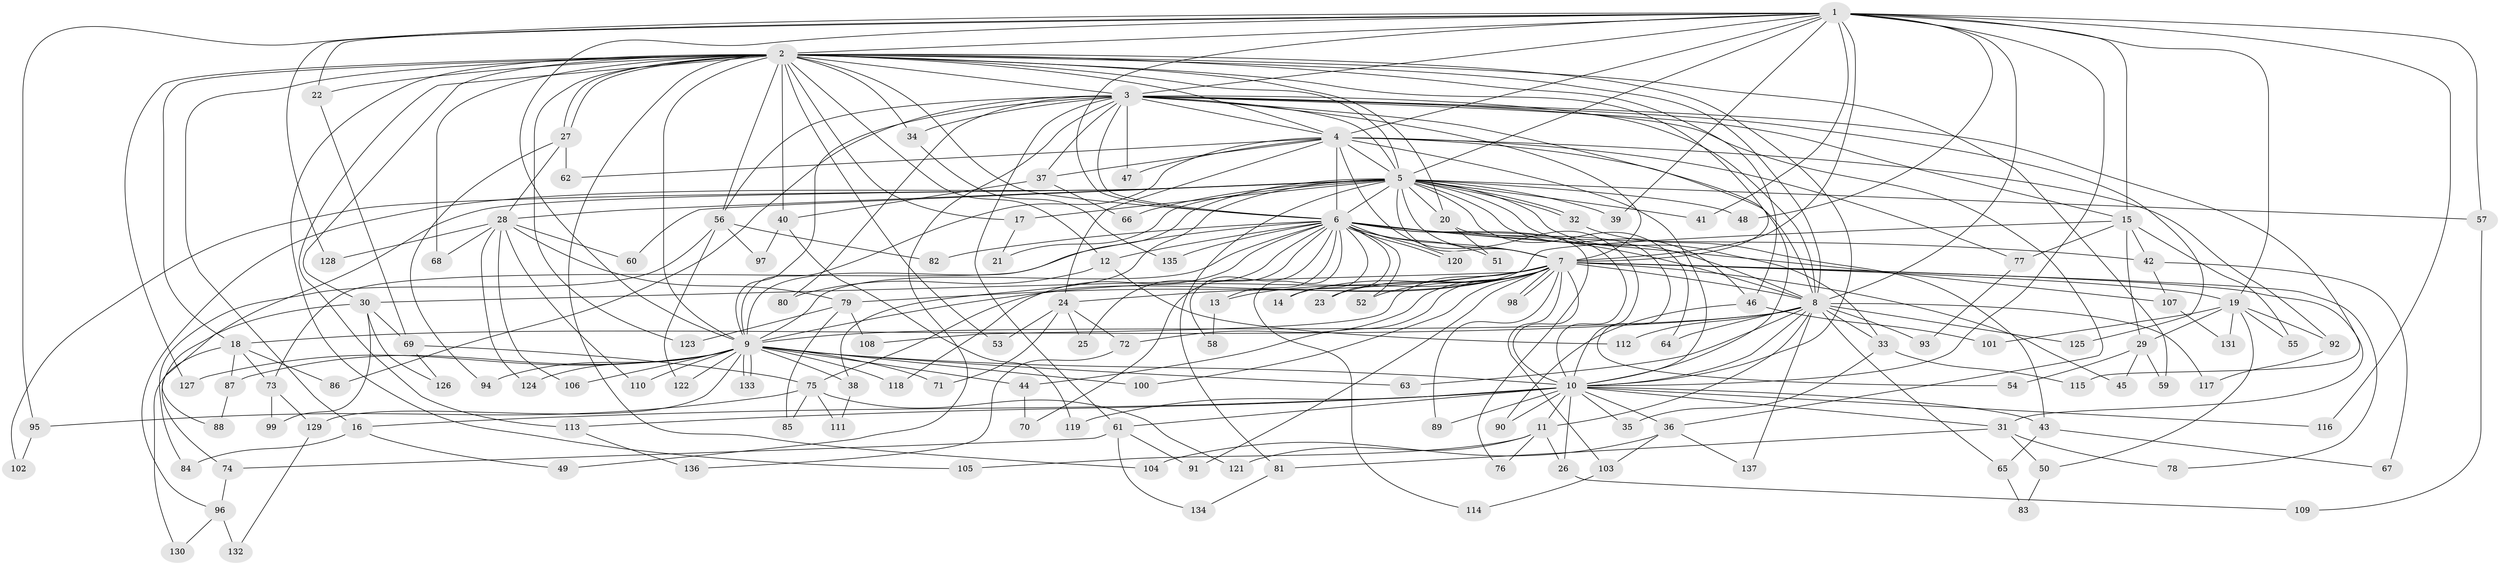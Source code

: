 // Generated by graph-tools (version 1.1) at 2025/14/03/09/25 04:14:18]
// undirected, 137 vertices, 299 edges
graph export_dot {
graph [start="1"]
  node [color=gray90,style=filled];
  1;
  2;
  3;
  4;
  5;
  6;
  7;
  8;
  9;
  10;
  11;
  12;
  13;
  14;
  15;
  16;
  17;
  18;
  19;
  20;
  21;
  22;
  23;
  24;
  25;
  26;
  27;
  28;
  29;
  30;
  31;
  32;
  33;
  34;
  35;
  36;
  37;
  38;
  39;
  40;
  41;
  42;
  43;
  44;
  45;
  46;
  47;
  48;
  49;
  50;
  51;
  52;
  53;
  54;
  55;
  56;
  57;
  58;
  59;
  60;
  61;
  62;
  63;
  64;
  65;
  66;
  67;
  68;
  69;
  70;
  71;
  72;
  73;
  74;
  75;
  76;
  77;
  78;
  79;
  80;
  81;
  82;
  83;
  84;
  85;
  86;
  87;
  88;
  89;
  90;
  91;
  92;
  93;
  94;
  95;
  96;
  97;
  98;
  99;
  100;
  101;
  102;
  103;
  104;
  105;
  106;
  107;
  108;
  109;
  110;
  111;
  112;
  113;
  114;
  115;
  116;
  117;
  118;
  119;
  120;
  121;
  122;
  123;
  124;
  125;
  126;
  127;
  128;
  129;
  130;
  131;
  132;
  133;
  134;
  135;
  136;
  137;
  1 -- 2;
  1 -- 3;
  1 -- 4;
  1 -- 5;
  1 -- 6;
  1 -- 7;
  1 -- 8;
  1 -- 9;
  1 -- 10;
  1 -- 15;
  1 -- 19;
  1 -- 22;
  1 -- 39;
  1 -- 41;
  1 -- 48;
  1 -- 57;
  1 -- 95;
  1 -- 116;
  1 -- 128;
  2 -- 3;
  2 -- 4;
  2 -- 5;
  2 -- 6;
  2 -- 7;
  2 -- 8;
  2 -- 9;
  2 -- 10;
  2 -- 12;
  2 -- 16;
  2 -- 17;
  2 -- 18;
  2 -- 20;
  2 -- 22;
  2 -- 27;
  2 -- 27;
  2 -- 30;
  2 -- 34;
  2 -- 40;
  2 -- 46;
  2 -- 53;
  2 -- 56;
  2 -- 59;
  2 -- 68;
  2 -- 104;
  2 -- 105;
  2 -- 113;
  2 -- 123;
  2 -- 127;
  3 -- 4;
  3 -- 5;
  3 -- 6;
  3 -- 7;
  3 -- 8;
  3 -- 9;
  3 -- 10;
  3 -- 15;
  3 -- 34;
  3 -- 36;
  3 -- 37;
  3 -- 47;
  3 -- 49;
  3 -- 56;
  3 -- 61;
  3 -- 80;
  3 -- 86;
  3 -- 115;
  3 -- 125;
  4 -- 5;
  4 -- 6;
  4 -- 7;
  4 -- 8;
  4 -- 9;
  4 -- 10;
  4 -- 24;
  4 -- 37;
  4 -- 47;
  4 -- 62;
  4 -- 77;
  4 -- 92;
  5 -- 6;
  5 -- 7;
  5 -- 8;
  5 -- 9;
  5 -- 10;
  5 -- 17;
  5 -- 20;
  5 -- 21;
  5 -- 28;
  5 -- 32;
  5 -- 32;
  5 -- 33;
  5 -- 38;
  5 -- 39;
  5 -- 41;
  5 -- 46;
  5 -- 48;
  5 -- 57;
  5 -- 60;
  5 -- 64;
  5 -- 66;
  5 -- 81;
  5 -- 88;
  5 -- 96;
  5 -- 102;
  6 -- 7;
  6 -- 8;
  6 -- 9;
  6 -- 10;
  6 -- 12;
  6 -- 13;
  6 -- 14;
  6 -- 23;
  6 -- 25;
  6 -- 42;
  6 -- 51;
  6 -- 52;
  6 -- 58;
  6 -- 70;
  6 -- 73;
  6 -- 76;
  6 -- 82;
  6 -- 107;
  6 -- 114;
  6 -- 118;
  6 -- 120;
  6 -- 120;
  6 -- 135;
  7 -- 8;
  7 -- 9;
  7 -- 10;
  7 -- 13;
  7 -- 14;
  7 -- 19;
  7 -- 23;
  7 -- 24;
  7 -- 30;
  7 -- 31;
  7 -- 44;
  7 -- 45;
  7 -- 52;
  7 -- 72;
  7 -- 78;
  7 -- 79;
  7 -- 89;
  7 -- 91;
  7 -- 98;
  7 -- 98;
  7 -- 100;
  7 -- 103;
  7 -- 108;
  8 -- 9;
  8 -- 10;
  8 -- 11;
  8 -- 18;
  8 -- 33;
  8 -- 63;
  8 -- 64;
  8 -- 65;
  8 -- 93;
  8 -- 112;
  8 -- 117;
  8 -- 125;
  8 -- 137;
  9 -- 10;
  9 -- 38;
  9 -- 44;
  9 -- 63;
  9 -- 71;
  9 -- 87;
  9 -- 94;
  9 -- 100;
  9 -- 106;
  9 -- 110;
  9 -- 118;
  9 -- 122;
  9 -- 124;
  9 -- 127;
  9 -- 129;
  9 -- 133;
  9 -- 133;
  10 -- 11;
  10 -- 16;
  10 -- 26;
  10 -- 31;
  10 -- 35;
  10 -- 36;
  10 -- 43;
  10 -- 61;
  10 -- 89;
  10 -- 90;
  10 -- 113;
  10 -- 116;
  10 -- 119;
  11 -- 26;
  11 -- 76;
  11 -- 105;
  11 -- 121;
  12 -- 80;
  12 -- 112;
  13 -- 58;
  15 -- 29;
  15 -- 42;
  15 -- 55;
  15 -- 75;
  15 -- 77;
  16 -- 49;
  16 -- 84;
  17 -- 21;
  18 -- 73;
  18 -- 86;
  18 -- 87;
  18 -- 130;
  19 -- 29;
  19 -- 50;
  19 -- 55;
  19 -- 92;
  19 -- 101;
  19 -- 131;
  20 -- 51;
  20 -- 54;
  22 -- 69;
  24 -- 25;
  24 -- 53;
  24 -- 71;
  24 -- 72;
  26 -- 109;
  27 -- 28;
  27 -- 62;
  27 -- 94;
  28 -- 60;
  28 -- 68;
  28 -- 79;
  28 -- 106;
  28 -- 110;
  28 -- 124;
  28 -- 128;
  29 -- 45;
  29 -- 54;
  29 -- 59;
  30 -- 69;
  30 -- 74;
  30 -- 99;
  30 -- 126;
  31 -- 50;
  31 -- 78;
  31 -- 81;
  32 -- 43;
  33 -- 35;
  33 -- 115;
  34 -- 135;
  36 -- 103;
  36 -- 104;
  36 -- 137;
  37 -- 40;
  37 -- 66;
  38 -- 111;
  40 -- 97;
  40 -- 119;
  42 -- 67;
  42 -- 107;
  43 -- 65;
  43 -- 67;
  44 -- 70;
  46 -- 90;
  46 -- 101;
  50 -- 83;
  56 -- 82;
  56 -- 84;
  56 -- 97;
  56 -- 122;
  57 -- 109;
  61 -- 74;
  61 -- 91;
  61 -- 134;
  65 -- 83;
  69 -- 75;
  69 -- 126;
  72 -- 136;
  73 -- 99;
  73 -- 129;
  74 -- 96;
  75 -- 85;
  75 -- 95;
  75 -- 111;
  75 -- 121;
  77 -- 93;
  79 -- 85;
  79 -- 108;
  79 -- 123;
  81 -- 134;
  87 -- 88;
  92 -- 117;
  95 -- 102;
  96 -- 130;
  96 -- 132;
  103 -- 114;
  107 -- 131;
  113 -- 136;
  129 -- 132;
}
